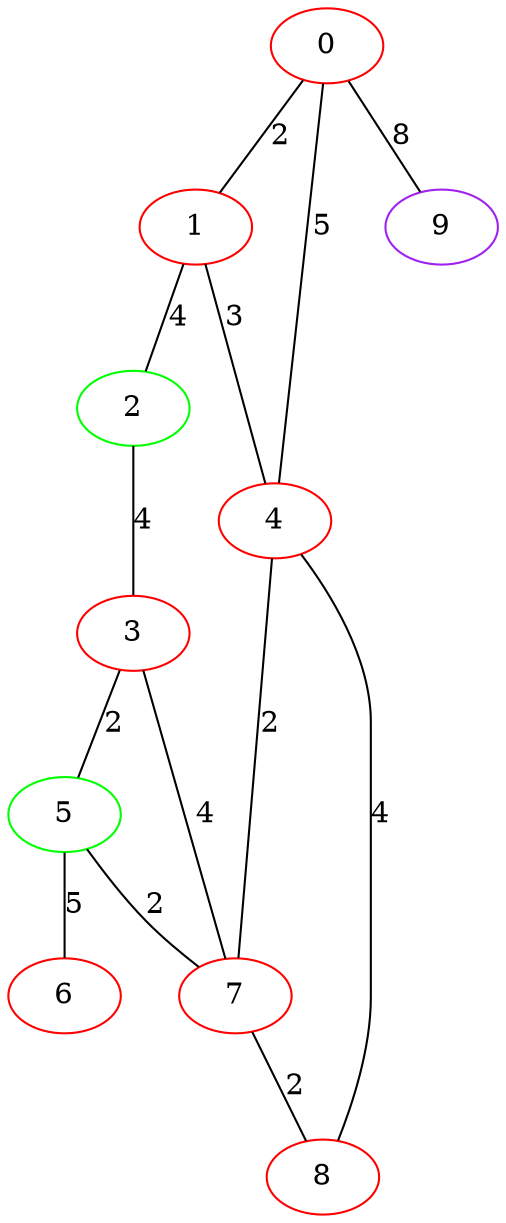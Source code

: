 graph "" {
0 [color=red, weight=1];
1 [color=red, weight=1];
2 [color=green, weight=2];
3 [color=red, weight=1];
4 [color=red, weight=1];
5 [color=green, weight=2];
6 [color=red, weight=1];
7 [color=red, weight=1];
8 [color=red, weight=1];
9 [color=purple, weight=4];
0 -- 1  [key=0, label=2];
0 -- 4  [key=0, label=5];
0 -- 9  [key=0, label=8];
1 -- 2  [key=0, label=4];
1 -- 4  [key=0, label=3];
2 -- 3  [key=0, label=4];
3 -- 5  [key=0, label=2];
3 -- 7  [key=0, label=4];
4 -- 8  [key=0, label=4];
4 -- 7  [key=0, label=2];
5 -- 6  [key=0, label=5];
5 -- 7  [key=0, label=2];
7 -- 8  [key=0, label=2];
}
